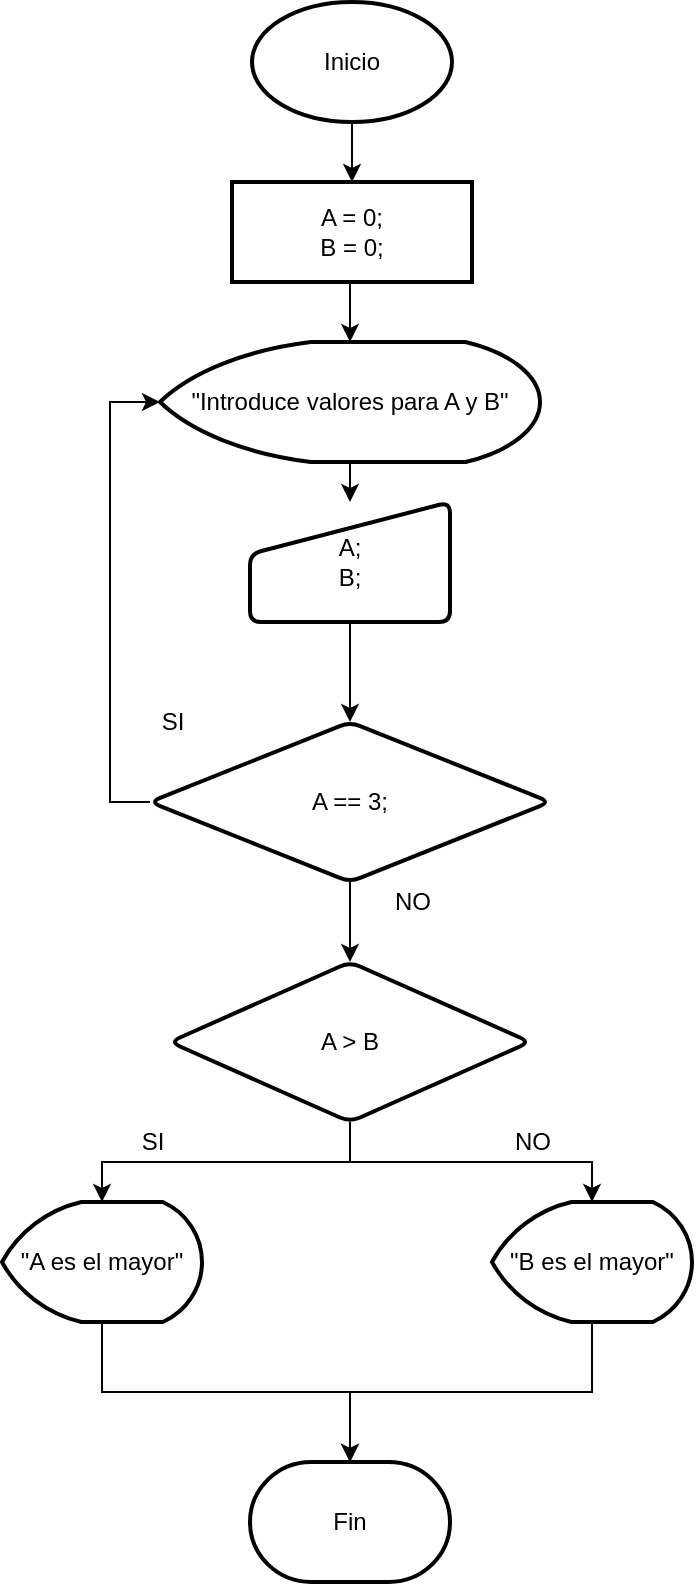 <mxfile version="20.4.0" type="device"><diagram id="XIKe8cY2aT65TWQTXXAz" name="Página-1"><mxGraphModel dx="653" dy="784" grid="1" gridSize="10" guides="1" tooltips="1" connect="1" arrows="1" fold="1" page="1" pageScale="1" pageWidth="827" pageHeight="1169" math="0" shadow="0"><root><mxCell id="0"/><mxCell id="1" parent="0"/><mxCell id="8nyK-UkBN3l-m8wSARjg-4" value="" style="edgeStyle=orthogonalEdgeStyle;rounded=0;orthogonalLoop=1;jettySize=auto;html=1;" edge="1" parent="1" source="8nyK-UkBN3l-m8wSARjg-2" target="8nyK-UkBN3l-m8wSARjg-3"><mxGeometry relative="1" as="geometry"/></mxCell><mxCell id="8nyK-UkBN3l-m8wSARjg-2" value="Inicio" style="strokeWidth=2;html=1;shape=mxgraph.flowchart.start_1;whiteSpace=wrap;" vertex="1" parent="1"><mxGeometry x="270" y="40" width="100" height="60" as="geometry"/></mxCell><mxCell id="8nyK-UkBN3l-m8wSARjg-6" style="edgeStyle=orthogonalEdgeStyle;rounded=0;orthogonalLoop=1;jettySize=auto;html=1;exitX=0.5;exitY=1;exitDx=0;exitDy=0;entryX=0.5;entryY=0;entryDx=0;entryDy=0;entryPerimeter=0;" edge="1" parent="1" source="8nyK-UkBN3l-m8wSARjg-3" target="8nyK-UkBN3l-m8wSARjg-5"><mxGeometry relative="1" as="geometry"/></mxCell><mxCell id="8nyK-UkBN3l-m8wSARjg-3" value="A = 0;&lt;br&gt;B = 0;" style="whiteSpace=wrap;html=1;strokeWidth=2;" vertex="1" parent="1"><mxGeometry x="260" y="130" width="120" height="50" as="geometry"/></mxCell><mxCell id="8nyK-UkBN3l-m8wSARjg-8" style="edgeStyle=orthogonalEdgeStyle;rounded=0;orthogonalLoop=1;jettySize=auto;html=1;exitX=0.5;exitY=1;exitDx=0;exitDy=0;exitPerimeter=0;entryX=0.5;entryY=0;entryDx=0;entryDy=0;" edge="1" parent="1" source="8nyK-UkBN3l-m8wSARjg-5" target="8nyK-UkBN3l-m8wSARjg-7"><mxGeometry relative="1" as="geometry"/></mxCell><mxCell id="8nyK-UkBN3l-m8wSARjg-5" value="&quot;Introduce valores para A y B&quot;" style="strokeWidth=2;html=1;shape=mxgraph.flowchart.display;whiteSpace=wrap;" vertex="1" parent="1"><mxGeometry x="224" y="210" width="190" height="60" as="geometry"/></mxCell><mxCell id="8nyK-UkBN3l-m8wSARjg-10" value="" style="edgeStyle=orthogonalEdgeStyle;rounded=0;orthogonalLoop=1;jettySize=auto;html=1;" edge="1" parent="1" source="8nyK-UkBN3l-m8wSARjg-7" target="8nyK-UkBN3l-m8wSARjg-9"><mxGeometry relative="1" as="geometry"/></mxCell><mxCell id="8nyK-UkBN3l-m8wSARjg-7" value="A;&lt;br&gt;B;" style="html=1;strokeWidth=2;shape=manualInput;whiteSpace=wrap;rounded=1;size=26;arcSize=11;" vertex="1" parent="1"><mxGeometry x="269" y="290" width="100" height="60" as="geometry"/></mxCell><mxCell id="8nyK-UkBN3l-m8wSARjg-11" style="edgeStyle=orthogonalEdgeStyle;rounded=0;orthogonalLoop=1;jettySize=auto;html=1;exitX=0;exitY=0.5;exitDx=0;exitDy=0;entryX=0;entryY=0.5;entryDx=0;entryDy=0;entryPerimeter=0;" edge="1" parent="1" source="8nyK-UkBN3l-m8wSARjg-9" target="8nyK-UkBN3l-m8wSARjg-5"><mxGeometry relative="1" as="geometry"/></mxCell><mxCell id="8nyK-UkBN3l-m8wSARjg-14" value="" style="edgeStyle=orthogonalEdgeStyle;rounded=0;orthogonalLoop=1;jettySize=auto;html=1;" edge="1" parent="1" source="8nyK-UkBN3l-m8wSARjg-9" target="8nyK-UkBN3l-m8wSARjg-13"><mxGeometry relative="1" as="geometry"/></mxCell><mxCell id="8nyK-UkBN3l-m8wSARjg-9" value="A == 3;" style="rhombus;whiteSpace=wrap;html=1;strokeWidth=2;rounded=1;arcSize=11;" vertex="1" parent="1"><mxGeometry x="219" y="400" width="200" height="80" as="geometry"/></mxCell><mxCell id="8nyK-UkBN3l-m8wSARjg-12" value="SI" style="text;html=1;align=center;verticalAlign=middle;resizable=0;points=[];autosize=1;strokeColor=none;fillColor=none;" vertex="1" parent="1"><mxGeometry x="215" y="385" width="30" height="30" as="geometry"/></mxCell><mxCell id="8nyK-UkBN3l-m8wSARjg-18" style="edgeStyle=orthogonalEdgeStyle;rounded=0;orthogonalLoop=1;jettySize=auto;html=1;exitX=0.5;exitY=1;exitDx=0;exitDy=0;entryX=0.5;entryY=0;entryDx=0;entryDy=0;entryPerimeter=0;" edge="1" parent="1" source="8nyK-UkBN3l-m8wSARjg-13" target="8nyK-UkBN3l-m8wSARjg-17"><mxGeometry relative="1" as="geometry"/></mxCell><mxCell id="8nyK-UkBN3l-m8wSARjg-27" style="edgeStyle=orthogonalEdgeStyle;rounded=0;orthogonalLoop=1;jettySize=auto;html=1;exitX=0.5;exitY=1;exitDx=0;exitDy=0;entryX=0.5;entryY=0;entryDx=0;entryDy=0;entryPerimeter=0;" edge="1" parent="1" source="8nyK-UkBN3l-m8wSARjg-13" target="8nyK-UkBN3l-m8wSARjg-19"><mxGeometry relative="1" as="geometry"/></mxCell><mxCell id="8nyK-UkBN3l-m8wSARjg-13" value="A &amp;gt; B" style="rhombus;whiteSpace=wrap;html=1;strokeWidth=2;rounded=1;arcSize=11;" vertex="1" parent="1"><mxGeometry x="229" y="520" width="180" height="80" as="geometry"/></mxCell><mxCell id="8nyK-UkBN3l-m8wSARjg-15" value="NO" style="text;html=1;align=center;verticalAlign=middle;resizable=0;points=[];autosize=1;strokeColor=none;fillColor=none;" vertex="1" parent="1"><mxGeometry x="330" y="475" width="40" height="30" as="geometry"/></mxCell><mxCell id="8nyK-UkBN3l-m8wSARjg-22" style="edgeStyle=orthogonalEdgeStyle;rounded=0;orthogonalLoop=1;jettySize=auto;html=1;exitX=0.5;exitY=1;exitDx=0;exitDy=0;exitPerimeter=0;entryX=0.5;entryY=0;entryDx=0;entryDy=0;entryPerimeter=0;" edge="1" parent="1" source="8nyK-UkBN3l-m8wSARjg-17" target="8nyK-UkBN3l-m8wSARjg-21"><mxGeometry relative="1" as="geometry"/></mxCell><mxCell id="8nyK-UkBN3l-m8wSARjg-17" value="&quot;A es el mayor&quot;" style="strokeWidth=2;html=1;shape=mxgraph.flowchart.display;whiteSpace=wrap;" vertex="1" parent="1"><mxGeometry x="145" y="640" width="100" height="60" as="geometry"/></mxCell><mxCell id="8nyK-UkBN3l-m8wSARjg-23" style="edgeStyle=orthogonalEdgeStyle;rounded=0;orthogonalLoop=1;jettySize=auto;html=1;exitX=0.5;exitY=1;exitDx=0;exitDy=0;exitPerimeter=0;entryX=0.5;entryY=0;entryDx=0;entryDy=0;entryPerimeter=0;" edge="1" parent="1" source="8nyK-UkBN3l-m8wSARjg-19" target="8nyK-UkBN3l-m8wSARjg-21"><mxGeometry relative="1" as="geometry"/></mxCell><mxCell id="8nyK-UkBN3l-m8wSARjg-19" value="&quot;B es el mayor&quot;" style="strokeWidth=2;html=1;shape=mxgraph.flowchart.display;whiteSpace=wrap;" vertex="1" parent="1"><mxGeometry x="390" y="640" width="100" height="60" as="geometry"/></mxCell><mxCell id="8nyK-UkBN3l-m8wSARjg-21" value="Fin" style="strokeWidth=2;html=1;shape=mxgraph.flowchart.terminator;whiteSpace=wrap;" vertex="1" parent="1"><mxGeometry x="269" y="770" width="100" height="60" as="geometry"/></mxCell><mxCell id="8nyK-UkBN3l-m8wSARjg-24" value="SI" style="text;html=1;align=center;verticalAlign=middle;resizable=0;points=[];autosize=1;strokeColor=none;fillColor=none;" vertex="1" parent="1"><mxGeometry x="205" y="595" width="30" height="30" as="geometry"/></mxCell><mxCell id="8nyK-UkBN3l-m8wSARjg-28" value="NO" style="text;html=1;align=center;verticalAlign=middle;resizable=0;points=[];autosize=1;strokeColor=none;fillColor=none;" vertex="1" parent="1"><mxGeometry x="390" y="595" width="40" height="30" as="geometry"/></mxCell></root></mxGraphModel></diagram></mxfile>